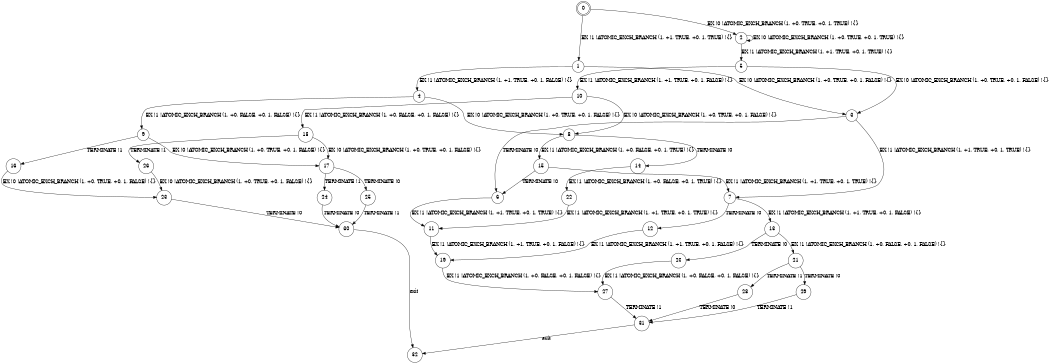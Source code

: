 digraph BCG {
size = "7, 10.5";
center = TRUE;
node [shape = circle];
0 [peripheries = 2];
0 -> 1 [label = "EX !1 !ATOMIC_EXCH_BRANCH (1, +1, TRUE, +0, 1, TRUE) !{}"];
0 -> 2 [label = "EX !0 !ATOMIC_EXCH_BRANCH (1, +0, TRUE, +0, 1, TRUE) !{}"];
1 -> 3 [label = "EX !0 !ATOMIC_EXCH_BRANCH (1, +0, TRUE, +0, 1, FALSE) !{}"];
1 -> 4 [label = "EX !1 !ATOMIC_EXCH_BRANCH (1, +1, TRUE, +0, 1, FALSE) !{}"];
2 -> 5 [label = "EX !1 !ATOMIC_EXCH_BRANCH (1, +1, TRUE, +0, 1, TRUE) !{}"];
2 -> 2 [label = "EX !0 !ATOMIC_EXCH_BRANCH (1, +0, TRUE, +0, 1, TRUE) !{}"];
3 -> 6 [label = "TERMINATE !0"];
3 -> 7 [label = "EX !1 !ATOMIC_EXCH_BRANCH (1, +1, TRUE, +0, 1, TRUE) !{}"];
4 -> 8 [label = "EX !0 !ATOMIC_EXCH_BRANCH (1, +0, TRUE, +0, 1, FALSE) !{}"];
4 -> 9 [label = "EX !1 !ATOMIC_EXCH_BRANCH (1, +0, FALSE, +0, 1, FALSE) !{}"];
5 -> 10 [label = "EX !1 !ATOMIC_EXCH_BRANCH (1, +1, TRUE, +0, 1, FALSE) !{}"];
5 -> 3 [label = "EX !0 !ATOMIC_EXCH_BRANCH (1, +0, TRUE, +0, 1, FALSE) !{}"];
6 -> 11 [label = "EX !1 !ATOMIC_EXCH_BRANCH (1, +1, TRUE, +0, 1, TRUE) !{}"];
7 -> 12 [label = "TERMINATE !0"];
7 -> 13 [label = "EX !1 !ATOMIC_EXCH_BRANCH (1, +1, TRUE, +0, 1, FALSE) !{}"];
8 -> 14 [label = "TERMINATE !0"];
8 -> 15 [label = "EX !1 !ATOMIC_EXCH_BRANCH (1, +0, FALSE, +0, 1, TRUE) !{}"];
9 -> 16 [label = "TERMINATE !1"];
9 -> 17 [label = "EX !0 !ATOMIC_EXCH_BRANCH (1, +0, TRUE, +0, 1, FALSE) !{}"];
10 -> 18 [label = "EX !1 !ATOMIC_EXCH_BRANCH (1, +0, FALSE, +0, 1, FALSE) !{}"];
10 -> 8 [label = "EX !0 !ATOMIC_EXCH_BRANCH (1, +0, TRUE, +0, 1, FALSE) !{}"];
11 -> 19 [label = "EX !1 !ATOMIC_EXCH_BRANCH (1, +1, TRUE, +0, 1, FALSE) !{}"];
12 -> 19 [label = "EX !1 !ATOMIC_EXCH_BRANCH (1, +1, TRUE, +0, 1, FALSE) !{}"];
13 -> 20 [label = "TERMINATE !0"];
13 -> 21 [label = "EX !1 !ATOMIC_EXCH_BRANCH (1, +0, FALSE, +0, 1, FALSE) !{}"];
14 -> 22 [label = "EX !1 !ATOMIC_EXCH_BRANCH (1, +0, FALSE, +0, 1, TRUE) !{}"];
15 -> 6 [label = "TERMINATE !0"];
15 -> 7 [label = "EX !1 !ATOMIC_EXCH_BRANCH (1, +1, TRUE, +0, 1, TRUE) !{}"];
16 -> 23 [label = "EX !0 !ATOMIC_EXCH_BRANCH (1, +0, TRUE, +0, 1, FALSE) !{}"];
17 -> 24 [label = "TERMINATE !1"];
17 -> 25 [label = "TERMINATE !0"];
18 -> 26 [label = "TERMINATE !1"];
18 -> 17 [label = "EX !0 !ATOMIC_EXCH_BRANCH (1, +0, TRUE, +0, 1, FALSE) !{}"];
19 -> 27 [label = "EX !1 !ATOMIC_EXCH_BRANCH (1, +0, FALSE, +0, 1, FALSE) !{}"];
20 -> 27 [label = "EX !1 !ATOMIC_EXCH_BRANCH (1, +0, FALSE, +0, 1, FALSE) !{}"];
21 -> 28 [label = "TERMINATE !1"];
21 -> 29 [label = "TERMINATE !0"];
22 -> 11 [label = "EX !1 !ATOMIC_EXCH_BRANCH (1, +1, TRUE, +0, 1, TRUE) !{}"];
23 -> 30 [label = "TERMINATE !0"];
24 -> 30 [label = "TERMINATE !0"];
25 -> 30 [label = "TERMINATE !1"];
26 -> 23 [label = "EX !0 !ATOMIC_EXCH_BRANCH (1, +0, TRUE, +0, 1, FALSE) !{}"];
27 -> 31 [label = "TERMINATE !1"];
28 -> 31 [label = "TERMINATE !0"];
29 -> 31 [label = "TERMINATE !1"];
30 -> 32 [label = "exit"];
31 -> 32 [label = "exit"];
}
